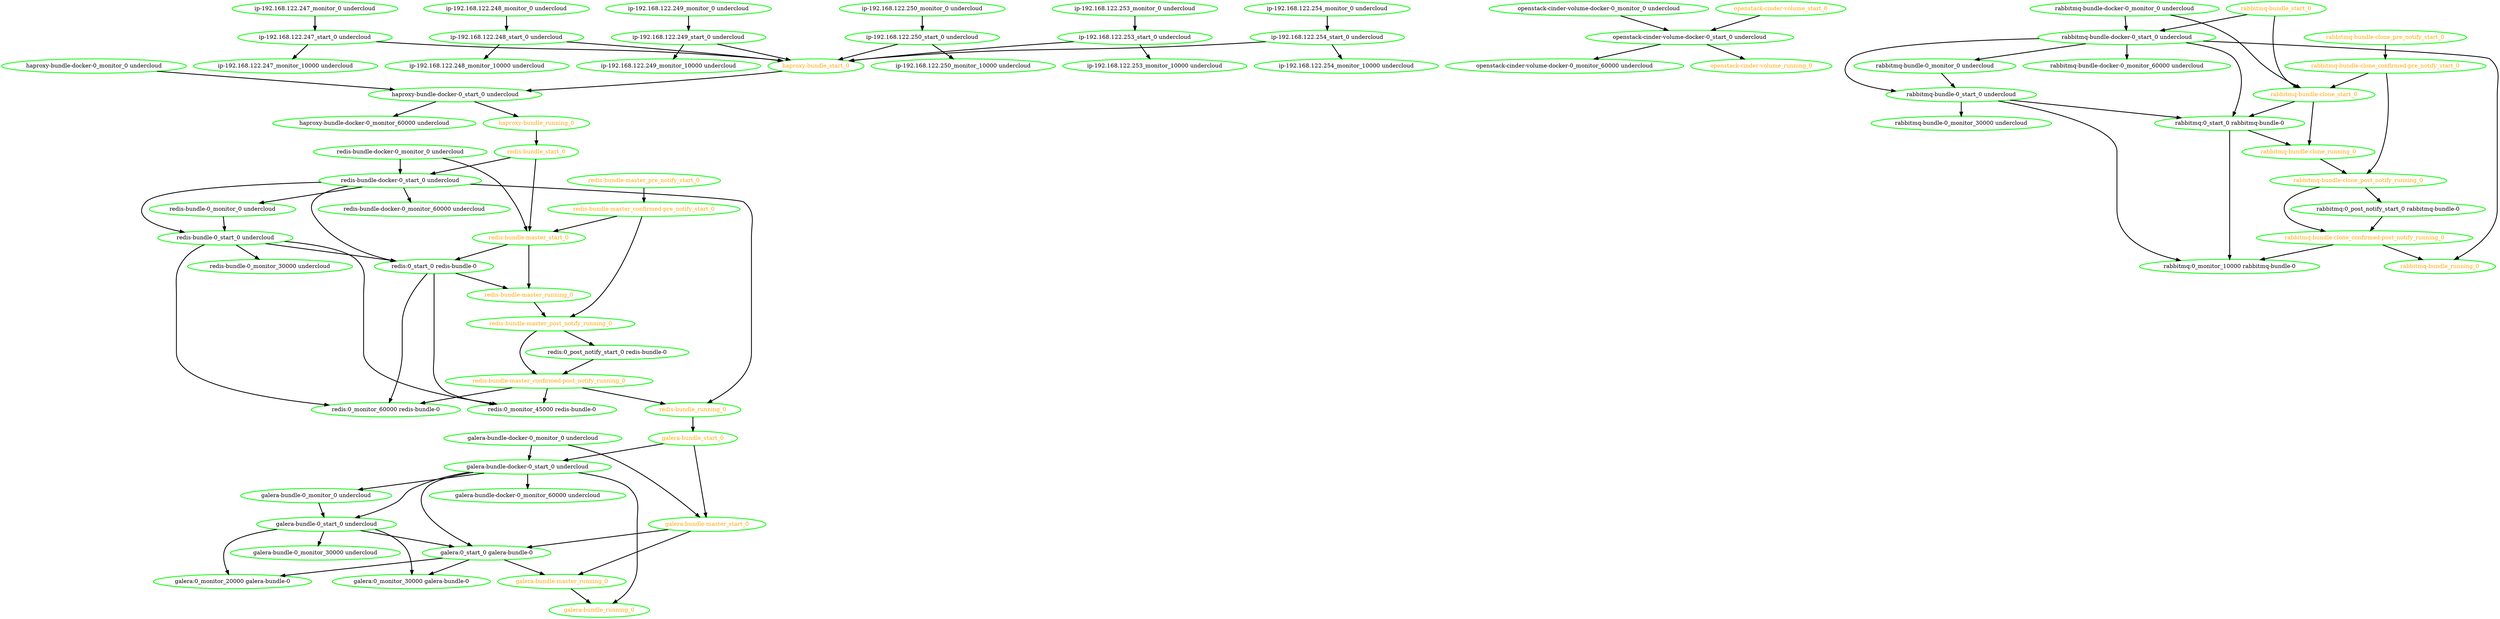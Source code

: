  digraph "g" {
"galera-bundle-0_monitor_0 undercloud" -> "galera-bundle-0_start_0 undercloud" [ style = bold]
"galera-bundle-0_monitor_0 undercloud" [ style=bold color="green" fontcolor="black"]
"galera-bundle-0_monitor_30000 undercloud" [ style=bold color="green" fontcolor="black"]
"galera-bundle-0_start_0 undercloud" -> "galera-bundle-0_monitor_30000 undercloud" [ style = bold]
"galera-bundle-0_start_0 undercloud" -> "galera:0_monitor_20000 galera-bundle-0" [ style = bold]
"galera-bundle-0_start_0 undercloud" -> "galera:0_monitor_30000 galera-bundle-0" [ style = bold]
"galera-bundle-0_start_0 undercloud" -> "galera:0_start_0 galera-bundle-0" [ style = bold]
"galera-bundle-0_start_0 undercloud" [ style=bold color="green" fontcolor="black"]
"galera-bundle-docker-0_monitor_0 undercloud" -> "galera-bundle-docker-0_start_0 undercloud" [ style = bold]
"galera-bundle-docker-0_monitor_0 undercloud" -> "galera-bundle-master_start_0" [ style = bold]
"galera-bundle-docker-0_monitor_0 undercloud" [ style=bold color="green" fontcolor="black"]
"galera-bundle-docker-0_monitor_60000 undercloud" [ style=bold color="green" fontcolor="black"]
"galera-bundle-docker-0_start_0 undercloud" -> "galera-bundle-0_monitor_0 undercloud" [ style = bold]
"galera-bundle-docker-0_start_0 undercloud" -> "galera-bundle-0_start_0 undercloud" [ style = bold]
"galera-bundle-docker-0_start_0 undercloud" -> "galera-bundle-docker-0_monitor_60000 undercloud" [ style = bold]
"galera-bundle-docker-0_start_0 undercloud" -> "galera-bundle_running_0" [ style = bold]
"galera-bundle-docker-0_start_0 undercloud" -> "galera:0_start_0 galera-bundle-0" [ style = bold]
"galera-bundle-docker-0_start_0 undercloud" [ style=bold color="green" fontcolor="black"]
"galera-bundle-master_running_0" -> "galera-bundle_running_0" [ style = bold]
"galera-bundle-master_running_0" [ style=bold color="green" fontcolor="orange"]
"galera-bundle-master_start_0" -> "galera-bundle-master_running_0" [ style = bold]
"galera-bundle-master_start_0" -> "galera:0_start_0 galera-bundle-0" [ style = bold]
"galera-bundle-master_start_0" [ style=bold color="green" fontcolor="orange"]
"galera-bundle_running_0" [ style=bold color="green" fontcolor="orange"]
"galera-bundle_start_0" -> "galera-bundle-docker-0_start_0 undercloud" [ style = bold]
"galera-bundle_start_0" -> "galera-bundle-master_start_0" [ style = bold]
"galera-bundle_start_0" [ style=bold color="green" fontcolor="orange"]
"galera:0_monitor_20000 galera-bundle-0" [ style=bold color="green" fontcolor="black"]
"galera:0_monitor_30000 galera-bundle-0" [ style=bold color="green" fontcolor="black"]
"galera:0_start_0 galera-bundle-0" -> "galera-bundle-master_running_0" [ style = bold]
"galera:0_start_0 galera-bundle-0" -> "galera:0_monitor_20000 galera-bundle-0" [ style = bold]
"galera:0_start_0 galera-bundle-0" -> "galera:0_monitor_30000 galera-bundle-0" [ style = bold]
"galera:0_start_0 galera-bundle-0" [ style=bold color="green" fontcolor="black"]
"haproxy-bundle-docker-0_monitor_0 undercloud" -> "haproxy-bundle-docker-0_start_0 undercloud" [ style = bold]
"haproxy-bundle-docker-0_monitor_0 undercloud" [ style=bold color="green" fontcolor="black"]
"haproxy-bundle-docker-0_monitor_60000 undercloud" [ style=bold color="green" fontcolor="black"]
"haproxy-bundle-docker-0_start_0 undercloud" -> "haproxy-bundle-docker-0_monitor_60000 undercloud" [ style = bold]
"haproxy-bundle-docker-0_start_0 undercloud" -> "haproxy-bundle_running_0" [ style = bold]
"haproxy-bundle-docker-0_start_0 undercloud" [ style=bold color="green" fontcolor="black"]
"haproxy-bundle_running_0" -> "redis-bundle_start_0" [ style = bold]
"haproxy-bundle_running_0" [ style=bold color="green" fontcolor="orange"]
"haproxy-bundle_start_0" -> "haproxy-bundle-docker-0_start_0 undercloud" [ style = bold]
"haproxy-bundle_start_0" [ style=bold color="green" fontcolor="orange"]
"ip-192.168.122.247_monitor_0 undercloud" -> "ip-192.168.122.247_start_0 undercloud" [ style = bold]
"ip-192.168.122.247_monitor_0 undercloud" [ style=bold color="green" fontcolor="black"]
"ip-192.168.122.247_monitor_10000 undercloud" [ style=bold color="green" fontcolor="black"]
"ip-192.168.122.247_start_0 undercloud" -> "haproxy-bundle_start_0" [ style = bold]
"ip-192.168.122.247_start_0 undercloud" -> "ip-192.168.122.247_monitor_10000 undercloud" [ style = bold]
"ip-192.168.122.247_start_0 undercloud" [ style=bold color="green" fontcolor="black"]
"ip-192.168.122.248_monitor_0 undercloud" -> "ip-192.168.122.248_start_0 undercloud" [ style = bold]
"ip-192.168.122.248_monitor_0 undercloud" [ style=bold color="green" fontcolor="black"]
"ip-192.168.122.248_monitor_10000 undercloud" [ style=bold color="green" fontcolor="black"]
"ip-192.168.122.248_start_0 undercloud" -> "haproxy-bundle_start_0" [ style = bold]
"ip-192.168.122.248_start_0 undercloud" -> "ip-192.168.122.248_monitor_10000 undercloud" [ style = bold]
"ip-192.168.122.248_start_0 undercloud" [ style=bold color="green" fontcolor="black"]
"ip-192.168.122.249_monitor_0 undercloud" -> "ip-192.168.122.249_start_0 undercloud" [ style = bold]
"ip-192.168.122.249_monitor_0 undercloud" [ style=bold color="green" fontcolor="black"]
"ip-192.168.122.249_monitor_10000 undercloud" [ style=bold color="green" fontcolor="black"]
"ip-192.168.122.249_start_0 undercloud" -> "haproxy-bundle_start_0" [ style = bold]
"ip-192.168.122.249_start_0 undercloud" -> "ip-192.168.122.249_monitor_10000 undercloud" [ style = bold]
"ip-192.168.122.249_start_0 undercloud" [ style=bold color="green" fontcolor="black"]
"ip-192.168.122.250_monitor_0 undercloud" -> "ip-192.168.122.250_start_0 undercloud" [ style = bold]
"ip-192.168.122.250_monitor_0 undercloud" [ style=bold color="green" fontcolor="black"]
"ip-192.168.122.250_monitor_10000 undercloud" [ style=bold color="green" fontcolor="black"]
"ip-192.168.122.250_start_0 undercloud" -> "haproxy-bundle_start_0" [ style = bold]
"ip-192.168.122.250_start_0 undercloud" -> "ip-192.168.122.250_monitor_10000 undercloud" [ style = bold]
"ip-192.168.122.250_start_0 undercloud" [ style=bold color="green" fontcolor="black"]
"ip-192.168.122.253_monitor_0 undercloud" -> "ip-192.168.122.253_start_0 undercloud" [ style = bold]
"ip-192.168.122.253_monitor_0 undercloud" [ style=bold color="green" fontcolor="black"]
"ip-192.168.122.253_monitor_10000 undercloud" [ style=bold color="green" fontcolor="black"]
"ip-192.168.122.253_start_0 undercloud" -> "haproxy-bundle_start_0" [ style = bold]
"ip-192.168.122.253_start_0 undercloud" -> "ip-192.168.122.253_monitor_10000 undercloud" [ style = bold]
"ip-192.168.122.253_start_0 undercloud" [ style=bold color="green" fontcolor="black"]
"ip-192.168.122.254_monitor_0 undercloud" -> "ip-192.168.122.254_start_0 undercloud" [ style = bold]
"ip-192.168.122.254_monitor_0 undercloud" [ style=bold color="green" fontcolor="black"]
"ip-192.168.122.254_monitor_10000 undercloud" [ style=bold color="green" fontcolor="black"]
"ip-192.168.122.254_start_0 undercloud" -> "haproxy-bundle_start_0" [ style = bold]
"ip-192.168.122.254_start_0 undercloud" -> "ip-192.168.122.254_monitor_10000 undercloud" [ style = bold]
"ip-192.168.122.254_start_0 undercloud" [ style=bold color="green" fontcolor="black"]
"openstack-cinder-volume-docker-0_monitor_0 undercloud" -> "openstack-cinder-volume-docker-0_start_0 undercloud" [ style = bold]
"openstack-cinder-volume-docker-0_monitor_0 undercloud" [ style=bold color="green" fontcolor="black"]
"openstack-cinder-volume-docker-0_monitor_60000 undercloud" [ style=bold color="green" fontcolor="black"]
"openstack-cinder-volume-docker-0_start_0 undercloud" -> "openstack-cinder-volume-docker-0_monitor_60000 undercloud" [ style = bold]
"openstack-cinder-volume-docker-0_start_0 undercloud" -> "openstack-cinder-volume_running_0" [ style = bold]
"openstack-cinder-volume-docker-0_start_0 undercloud" [ style=bold color="green" fontcolor="black"]
"openstack-cinder-volume_running_0" [ style=bold color="green" fontcolor="orange"]
"openstack-cinder-volume_start_0" -> "openstack-cinder-volume-docker-0_start_0 undercloud" [ style = bold]
"openstack-cinder-volume_start_0" [ style=bold color="green" fontcolor="orange"]
"rabbitmq-bundle-0_monitor_0 undercloud" -> "rabbitmq-bundle-0_start_0 undercloud" [ style = bold]
"rabbitmq-bundle-0_monitor_0 undercloud" [ style=bold color="green" fontcolor="black"]
"rabbitmq-bundle-0_monitor_30000 undercloud" [ style=bold color="green" fontcolor="black"]
"rabbitmq-bundle-0_start_0 undercloud" -> "rabbitmq-bundle-0_monitor_30000 undercloud" [ style = bold]
"rabbitmq-bundle-0_start_0 undercloud" -> "rabbitmq:0_monitor_10000 rabbitmq-bundle-0" [ style = bold]
"rabbitmq-bundle-0_start_0 undercloud" -> "rabbitmq:0_start_0 rabbitmq-bundle-0" [ style = bold]
"rabbitmq-bundle-0_start_0 undercloud" [ style=bold color="green" fontcolor="black"]
"rabbitmq-bundle-clone_confirmed-post_notify_running_0" -> "rabbitmq-bundle_running_0" [ style = bold]
"rabbitmq-bundle-clone_confirmed-post_notify_running_0" -> "rabbitmq:0_monitor_10000 rabbitmq-bundle-0" [ style = bold]
"rabbitmq-bundle-clone_confirmed-post_notify_running_0" [ style=bold color="green" fontcolor="orange"]
"rabbitmq-bundle-clone_confirmed-pre_notify_start_0" -> "rabbitmq-bundle-clone_post_notify_running_0" [ style = bold]
"rabbitmq-bundle-clone_confirmed-pre_notify_start_0" -> "rabbitmq-bundle-clone_start_0" [ style = bold]
"rabbitmq-bundle-clone_confirmed-pre_notify_start_0" [ style=bold color="green" fontcolor="orange"]
"rabbitmq-bundle-clone_post_notify_running_0" -> "rabbitmq-bundle-clone_confirmed-post_notify_running_0" [ style = bold]
"rabbitmq-bundle-clone_post_notify_running_0" -> "rabbitmq:0_post_notify_start_0 rabbitmq-bundle-0" [ style = bold]
"rabbitmq-bundle-clone_post_notify_running_0" [ style=bold color="green" fontcolor="orange"]
"rabbitmq-bundle-clone_pre_notify_start_0" -> "rabbitmq-bundle-clone_confirmed-pre_notify_start_0" [ style = bold]
"rabbitmq-bundle-clone_pre_notify_start_0" [ style=bold color="green" fontcolor="orange"]
"rabbitmq-bundle-clone_running_0" -> "rabbitmq-bundle-clone_post_notify_running_0" [ style = bold]
"rabbitmq-bundle-clone_running_0" [ style=bold color="green" fontcolor="orange"]
"rabbitmq-bundle-clone_start_0" -> "rabbitmq-bundle-clone_running_0" [ style = bold]
"rabbitmq-bundle-clone_start_0" -> "rabbitmq:0_start_0 rabbitmq-bundle-0" [ style = bold]
"rabbitmq-bundle-clone_start_0" [ style=bold color="green" fontcolor="orange"]
"rabbitmq-bundle-docker-0_monitor_0 undercloud" -> "rabbitmq-bundle-clone_start_0" [ style = bold]
"rabbitmq-bundle-docker-0_monitor_0 undercloud" -> "rabbitmq-bundle-docker-0_start_0 undercloud" [ style = bold]
"rabbitmq-bundle-docker-0_monitor_0 undercloud" [ style=bold color="green" fontcolor="black"]
"rabbitmq-bundle-docker-0_monitor_60000 undercloud" [ style=bold color="green" fontcolor="black"]
"rabbitmq-bundle-docker-0_start_0 undercloud" -> "rabbitmq-bundle-0_monitor_0 undercloud" [ style = bold]
"rabbitmq-bundle-docker-0_start_0 undercloud" -> "rabbitmq-bundle-0_start_0 undercloud" [ style = bold]
"rabbitmq-bundle-docker-0_start_0 undercloud" -> "rabbitmq-bundle-docker-0_monitor_60000 undercloud" [ style = bold]
"rabbitmq-bundle-docker-0_start_0 undercloud" -> "rabbitmq-bundle_running_0" [ style = bold]
"rabbitmq-bundle-docker-0_start_0 undercloud" -> "rabbitmq:0_start_0 rabbitmq-bundle-0" [ style = bold]
"rabbitmq-bundle-docker-0_start_0 undercloud" [ style=bold color="green" fontcolor="black"]
"rabbitmq-bundle_running_0" [ style=bold color="green" fontcolor="orange"]
"rabbitmq-bundle_start_0" -> "rabbitmq-bundle-clone_start_0" [ style = bold]
"rabbitmq-bundle_start_0" -> "rabbitmq-bundle-docker-0_start_0 undercloud" [ style = bold]
"rabbitmq-bundle_start_0" [ style=bold color="green" fontcolor="orange"]
"rabbitmq:0_monitor_10000 rabbitmq-bundle-0" [ style=bold color="green" fontcolor="black"]
"rabbitmq:0_post_notify_start_0 rabbitmq-bundle-0" -> "rabbitmq-bundle-clone_confirmed-post_notify_running_0" [ style = bold]
"rabbitmq:0_post_notify_start_0 rabbitmq-bundle-0" [ style=bold color="green" fontcolor="black"]
"rabbitmq:0_start_0 rabbitmq-bundle-0" -> "rabbitmq-bundle-clone_running_0" [ style = bold]
"rabbitmq:0_start_0 rabbitmq-bundle-0" -> "rabbitmq:0_monitor_10000 rabbitmq-bundle-0" [ style = bold]
"rabbitmq:0_start_0 rabbitmq-bundle-0" [ style=bold color="green" fontcolor="black"]
"redis-bundle-0_monitor_0 undercloud" -> "redis-bundle-0_start_0 undercloud" [ style = bold]
"redis-bundle-0_monitor_0 undercloud" [ style=bold color="green" fontcolor="black"]
"redis-bundle-0_monitor_30000 undercloud" [ style=bold color="green" fontcolor="black"]
"redis-bundle-0_start_0 undercloud" -> "redis-bundle-0_monitor_30000 undercloud" [ style = bold]
"redis-bundle-0_start_0 undercloud" -> "redis:0_monitor_45000 redis-bundle-0" [ style = bold]
"redis-bundle-0_start_0 undercloud" -> "redis:0_monitor_60000 redis-bundle-0" [ style = bold]
"redis-bundle-0_start_0 undercloud" -> "redis:0_start_0 redis-bundle-0" [ style = bold]
"redis-bundle-0_start_0 undercloud" [ style=bold color="green" fontcolor="black"]
"redis-bundle-docker-0_monitor_0 undercloud" -> "redis-bundle-docker-0_start_0 undercloud" [ style = bold]
"redis-bundle-docker-0_monitor_0 undercloud" -> "redis-bundle-master_start_0" [ style = bold]
"redis-bundle-docker-0_monitor_0 undercloud" [ style=bold color="green" fontcolor="black"]
"redis-bundle-docker-0_monitor_60000 undercloud" [ style=bold color="green" fontcolor="black"]
"redis-bundle-docker-0_start_0 undercloud" -> "redis-bundle-0_monitor_0 undercloud" [ style = bold]
"redis-bundle-docker-0_start_0 undercloud" -> "redis-bundle-0_start_0 undercloud" [ style = bold]
"redis-bundle-docker-0_start_0 undercloud" -> "redis-bundle-docker-0_monitor_60000 undercloud" [ style = bold]
"redis-bundle-docker-0_start_0 undercloud" -> "redis-bundle_running_0" [ style = bold]
"redis-bundle-docker-0_start_0 undercloud" -> "redis:0_start_0 redis-bundle-0" [ style = bold]
"redis-bundle-docker-0_start_0 undercloud" [ style=bold color="green" fontcolor="black"]
"redis-bundle-master_confirmed-post_notify_running_0" -> "redis-bundle_running_0" [ style = bold]
"redis-bundle-master_confirmed-post_notify_running_0" -> "redis:0_monitor_45000 redis-bundle-0" [ style = bold]
"redis-bundle-master_confirmed-post_notify_running_0" -> "redis:0_monitor_60000 redis-bundle-0" [ style = bold]
"redis-bundle-master_confirmed-post_notify_running_0" [ style=bold color="green" fontcolor="orange"]
"redis-bundle-master_confirmed-pre_notify_start_0" -> "redis-bundle-master_post_notify_running_0" [ style = bold]
"redis-bundle-master_confirmed-pre_notify_start_0" -> "redis-bundle-master_start_0" [ style = bold]
"redis-bundle-master_confirmed-pre_notify_start_0" [ style=bold color="green" fontcolor="orange"]
"redis-bundle-master_post_notify_running_0" -> "redis-bundle-master_confirmed-post_notify_running_0" [ style = bold]
"redis-bundle-master_post_notify_running_0" -> "redis:0_post_notify_start_0 redis-bundle-0" [ style = bold]
"redis-bundle-master_post_notify_running_0" [ style=bold color="green" fontcolor="orange"]
"redis-bundle-master_pre_notify_start_0" -> "redis-bundle-master_confirmed-pre_notify_start_0" [ style = bold]
"redis-bundle-master_pre_notify_start_0" [ style=bold color="green" fontcolor="orange"]
"redis-bundle-master_running_0" -> "redis-bundle-master_post_notify_running_0" [ style = bold]
"redis-bundle-master_running_0" [ style=bold color="green" fontcolor="orange"]
"redis-bundle-master_start_0" -> "redis-bundle-master_running_0" [ style = bold]
"redis-bundle-master_start_0" -> "redis:0_start_0 redis-bundle-0" [ style = bold]
"redis-bundle-master_start_0" [ style=bold color="green" fontcolor="orange"]
"redis-bundle_running_0" -> "galera-bundle_start_0" [ style = bold]
"redis-bundle_running_0" [ style=bold color="green" fontcolor="orange"]
"redis-bundle_start_0" -> "redis-bundle-docker-0_start_0 undercloud" [ style = bold]
"redis-bundle_start_0" -> "redis-bundle-master_start_0" [ style = bold]
"redis-bundle_start_0" [ style=bold color="green" fontcolor="orange"]
"redis:0_monitor_45000 redis-bundle-0" [ style=bold color="green" fontcolor="black"]
"redis:0_monitor_60000 redis-bundle-0" [ style=bold color="green" fontcolor="black"]
"redis:0_post_notify_start_0 redis-bundle-0" -> "redis-bundle-master_confirmed-post_notify_running_0" [ style = bold]
"redis:0_post_notify_start_0 redis-bundle-0" [ style=bold color="green" fontcolor="black"]
"redis:0_start_0 redis-bundle-0" -> "redis-bundle-master_running_0" [ style = bold]
"redis:0_start_0 redis-bundle-0" -> "redis:0_monitor_45000 redis-bundle-0" [ style = bold]
"redis:0_start_0 redis-bundle-0" -> "redis:0_monitor_60000 redis-bundle-0" [ style = bold]
"redis:0_start_0 redis-bundle-0" [ style=bold color="green" fontcolor="black"]
}
